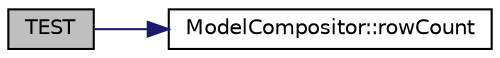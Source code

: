 digraph "TEST"
{
 // LATEX_PDF_SIZE
  edge [fontname="Helvetica",fontsize="10",labelfontname="Helvetica",labelfontsize="10"];
  node [fontname="Helvetica",fontsize="10",shape=record];
  rankdir="LR";
  Node1 [label="TEST",height=0.2,width=0.4,color="black", fillcolor="grey75", style="filled", fontcolor="black",tooltip=" "];
  Node1 -> Node2 [color="midnightblue",fontsize="10",style="solid",fontname="Helvetica"];
  Node2 [label="ModelCompositor::rowCount",height=0.2,width=0.4,color="black", fillcolor="white", style="filled",URL="$class_model_compositor.html#a8c9a51c31495c4fdbec1fa72744efcbd",tooltip=" "];
}
